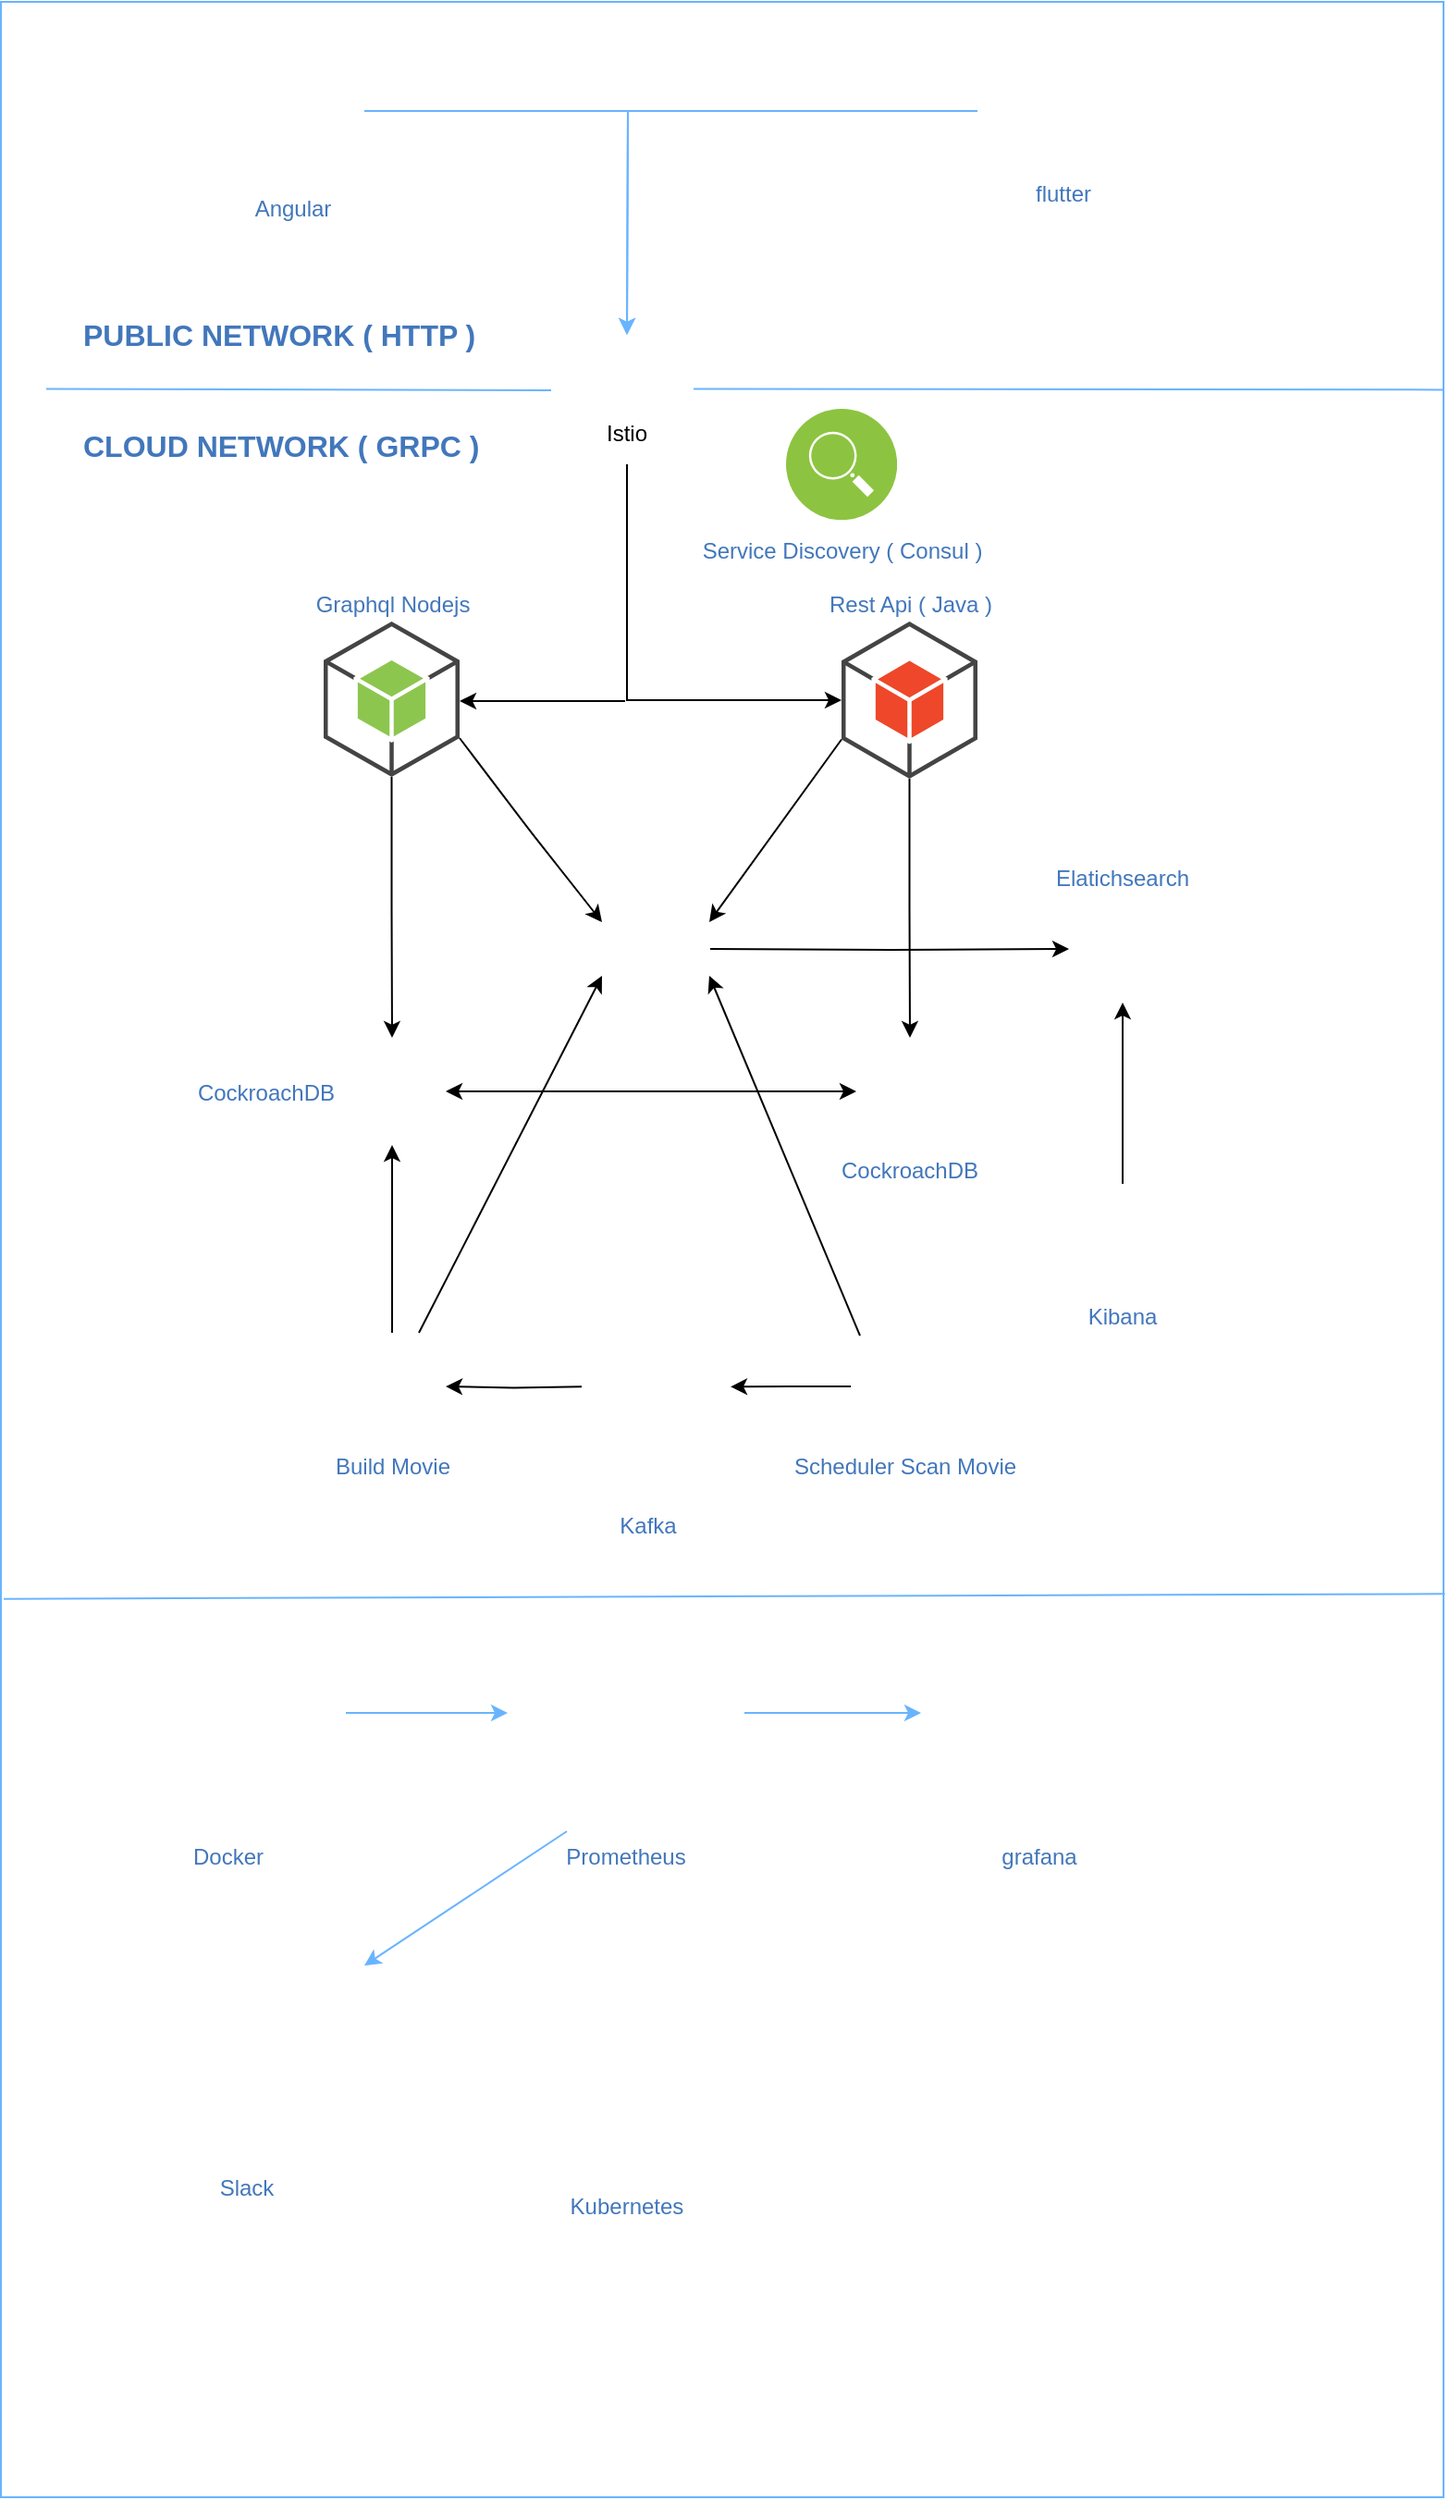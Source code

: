 <mxfile pages="1" version="11.2.8" type="github"><diagram id="mKVIipxxA3U3Q7-c87Y9" name="Page-2"><mxGraphModel dx="946" dy="645" grid="1" gridSize="10" guides="1" tooltips="1" connect="1" arrows="1" fold="1" page="1" pageScale="1" pageWidth="850" pageHeight="1100" math="0" shadow="0"><root><mxCell id="yDMJpdNsDjcybsOvL0-P-0"/><mxCell id="yDMJpdNsDjcybsOvL0-P-1" parent="yDMJpdNsDjcybsOvL0-P-0"/><mxCell id="ZiHl_1R7DS_e9fuPztNr-27" style="edgeStyle=orthogonalEdgeStyle;rounded=0;orthogonalLoop=1;jettySize=auto;html=1;fontColor=#4277BB;" parent="yDMJpdNsDjcybsOvL0-P-1" source="GLqvqQTKoE3A-Dq6Dt3d-77" target="ZiHl_1R7DS_e9fuPztNr-17" edge="1"><mxGeometry relative="1" as="geometry"/></mxCell><mxCell id="GLqvqQTKoE3A-Dq6Dt3d-77" value="Rest Api ( Java )" style="outlineConnect=0;dashed=0;verticalLabelPosition=top;verticalAlign=bottom;align=center;html=1;shape=mxgraph.aws3.android;fillColor=#EE472A;gradientColor=none;labelPosition=center;fontColor=#4277BB;" parent="yDMJpdNsDjcybsOvL0-P-1" vertex="1"><mxGeometry x="477" y="445" width="73.5" height="85" as="geometry"/></mxCell><mxCell id="ZiHl_1R7DS_e9fuPztNr-25" style="edgeStyle=orthogonalEdgeStyle;rounded=0;orthogonalLoop=1;jettySize=auto;html=1;entryX=0.5;entryY=0;entryDx=0;entryDy=0;fontColor=#4277BB;" parent="yDMJpdNsDjcybsOvL0-P-1" source="GLqvqQTKoE3A-Dq6Dt3d-78" target="ZiHl_1R7DS_e9fuPztNr-13" edge="1"><mxGeometry relative="1" as="geometry"/></mxCell><mxCell id="GLqvqQTKoE3A-Dq6Dt3d-78" value="Graphql Nodejs" style="outlineConnect=0;dashed=0;verticalLabelPosition=top;verticalAlign=bottom;align=center;html=1;shape=mxgraph.aws3.android;fillColor=#8CC64F;gradientColor=none;labelPosition=center;fontColor=#4277BB;" parent="yDMJpdNsDjcybsOvL0-P-1" vertex="1"><mxGeometry x="197" y="445" width="73.5" height="84" as="geometry"/></mxCell><mxCell id="ZiHl_1R7DS_e9fuPztNr-0" value="Service Discovery ( Consul )" style="aspect=fixed;perimeter=ellipsePerimeter;html=1;align=center;shadow=0;dashed=0;fontColor=#4277BB;labelBackgroundColor=#ffffff;fontSize=12;spacingTop=3;image;image=img/lib/ibm/infrastructure/service_discovery_configuration.svg;" parent="yDMJpdNsDjcybsOvL0-P-1" vertex="1"><mxGeometry x="447" y="330" width="60" height="60" as="geometry"/></mxCell><mxCell id="ZiHl_1R7DS_e9fuPztNr-11" style="edgeStyle=orthogonalEdgeStyle;rounded=0;orthogonalLoop=1;jettySize=auto;html=1;fontColor=#4277BB;" parent="yDMJpdNsDjcybsOvL0-P-1" target="ZiHl_1R7DS_e9fuPztNr-10" edge="1"><mxGeometry relative="1" as="geometry"><mxPoint x="336.5" y="858.667" as="sourcePoint"/></mxGeometry></mxCell><mxCell id="ZiHl_1R7DS_e9fuPztNr-9" style="edgeStyle=orthogonalEdgeStyle;rounded=0;orthogonalLoop=1;jettySize=auto;html=1;entryX=1;entryY=0.5;entryDx=0;entryDy=0;fontColor=#4277BB;" parent="yDMJpdNsDjcybsOvL0-P-1" source="ZiHl_1R7DS_e9fuPztNr-8" edge="1"><mxGeometry relative="1" as="geometry"><mxPoint x="417" y="858.667" as="targetPoint"/></mxGeometry></mxCell><mxCell id="ZiHl_1R7DS_e9fuPztNr-8" value="Scheduler Scan Movie" style="shape=image;html=1;verticalAlign=top;verticalLabelPosition=bottom;labelBackgroundColor=#ffffff;imageAspect=0;aspect=fixed;image=https://cdn4.iconfinder.com/data/icons/logos-brands-5/24/go-128.png;fontColor=#4277BB;" parent="yDMJpdNsDjcybsOvL0-P-1" vertex="1"><mxGeometry x="482" y="829.5" width="58" height="58" as="geometry"/></mxCell><mxCell id="ZiHl_1R7DS_e9fuPztNr-14" style="edgeStyle=orthogonalEdgeStyle;rounded=0;orthogonalLoop=1;jettySize=auto;html=1;entryX=0.5;entryY=1;entryDx=0;entryDy=0;fontColor=#4277BB;" parent="yDMJpdNsDjcybsOvL0-P-1" source="ZiHl_1R7DS_e9fuPztNr-10" target="ZiHl_1R7DS_e9fuPztNr-13" edge="1"><mxGeometry relative="1" as="geometry"/></mxCell><mxCell id="ZiHl_1R7DS_e9fuPztNr-10" value="Build Movie" style="shape=image;html=1;verticalAlign=top;verticalLabelPosition=bottom;labelBackgroundColor=#ffffff;imageAspect=0;aspect=fixed;image=https://cdn4.iconfinder.com/data/icons/logos-brands-5/24/go-128.png;fontColor=#4277BB;" parent="yDMJpdNsDjcybsOvL0-P-1" vertex="1"><mxGeometry x="205" y="829.5" width="58" height="58" as="geometry"/></mxCell><mxCell id="ZiHl_1R7DS_e9fuPztNr-13" value="CockroachDB" style="shape=image;verticalLabelPosition=middle;verticalAlign=middle;imageAspect=0;image=https://upload.wikimedia.org/wikipedia/en/thumb/3/31/Cockroach_Labs_Logo.png/220px-Cockroach_Labs_Logo.png;labelPosition=left;align=right;fontColor=#4277BB;" parent="yDMJpdNsDjcybsOvL0-P-1" vertex="1"><mxGeometry x="205" y="670" width="58" height="58" as="geometry"/></mxCell><mxCell id="ZiHl_1R7DS_e9fuPztNr-17" value="CockroachDB" style="shape=image;verticalLabelPosition=bottom;verticalAlign=top;imageAspect=0;image=https://upload.wikimedia.org/wikipedia/en/thumb/3/31/Cockroach_Labs_Logo.png/220px-Cockroach_Labs_Logo.png;fontColor=#4277BB;" parent="yDMJpdNsDjcybsOvL0-P-1" vertex="1"><mxGeometry x="485" y="670" width="58" height="58" as="geometry"/></mxCell><mxCell id="ZiHl_1R7DS_e9fuPztNr-44" style="edgeStyle=orthogonalEdgeStyle;rounded=0;orthogonalLoop=1;jettySize=auto;html=1;exitX=1;exitY=0.5;exitDx=0;exitDy=0;fontColor=#4277BB;" parent="yDMJpdNsDjcybsOvL0-P-1" target="ZiHl_1R7DS_e9fuPztNr-43" edge="1"><mxGeometry relative="1" as="geometry"><mxPoint x="406" y="622" as="sourcePoint"/></mxGeometry></mxCell><mxCell id="ZiHl_1R7DS_e9fuPztNr-38" value="" style="endArrow=classic;html=1;exitX=1;exitY=0.75;exitDx=0;exitDy=0;exitPerimeter=0;entryX=0;entryY=0.25;entryDx=0;entryDy=0;fontColor=#4277BB;" parent="yDMJpdNsDjcybsOvL0-P-1" source="GLqvqQTKoE3A-Dq6Dt3d-78" edge="1"><mxGeometry width="50" height="50" relative="1" as="geometry"><mxPoint x="190" y="980" as="sourcePoint"/><mxPoint x="347.5" y="607.5" as="targetPoint"/><Array as="points"><mxPoint x="310" y="560"/></Array></mxGeometry></mxCell><mxCell id="ZiHl_1R7DS_e9fuPztNr-39" value="" style="endArrow=classic;html=1;exitX=0;exitY=0.75;exitDx=0;exitDy=0;exitPerimeter=0;entryX=1;entryY=0.25;entryDx=0;entryDy=0;fontColor=#4277BB;" parent="yDMJpdNsDjcybsOvL0-P-1" source="GLqvqQTKoE3A-Dq6Dt3d-77" edge="1"><mxGeometry width="50" height="50" relative="1" as="geometry"><mxPoint x="190" y="980" as="sourcePoint"/><mxPoint x="405.5" y="607.5" as="targetPoint"/></mxGeometry></mxCell><mxCell id="ZiHl_1R7DS_e9fuPztNr-41" value="" style="endArrow=classic;html=1;exitX=0.75;exitY=0;exitDx=0;exitDy=0;entryX=0;entryY=0.75;entryDx=0;entryDy=0;fontColor=#4277BB;" parent="yDMJpdNsDjcybsOvL0-P-1" source="ZiHl_1R7DS_e9fuPztNr-10" edge="1"><mxGeometry width="50" height="50" relative="1" as="geometry"><mxPoint x="290" y="820" as="sourcePoint"/><mxPoint x="347.5" y="636.5" as="targetPoint"/></mxGeometry></mxCell><mxCell id="ZiHl_1R7DS_e9fuPztNr-42" value="" style="endArrow=classic;html=1;exitX=0.086;exitY=0.026;exitDx=0;exitDy=0;exitPerimeter=0;entryX=1;entryY=0.75;entryDx=0;entryDy=0;fontColor=#4277BB;" parent="yDMJpdNsDjcybsOvL0-P-1" source="ZiHl_1R7DS_e9fuPztNr-8" edge="1"><mxGeometry width="50" height="50" relative="1" as="geometry"><mxPoint x="450" y="840" as="sourcePoint"/><mxPoint x="405.5" y="636.5" as="targetPoint"/></mxGeometry></mxCell><mxCell id="ZiHl_1R7DS_e9fuPztNr-43" value="Elatichsearch" style="shape=image;verticalLabelPosition=top;verticalAlign=bottom;imageAspect=0;image=https://4.bp.blogspot.com/-SeZlk6ey3Aw/XJa096EkL8I/AAAAAAAAJaE/DJQojQEZoJ8JN9bJciFeUj57xOKldzD2ACK4BGAYYCw/s1600/logo%2Belastic%2Bsearch%2Bicon.png;labelPosition=center;align=center;fontColor=#4277BB;" parent="yDMJpdNsDjcybsOvL0-P-1" vertex="1"><mxGeometry x="600" y="593" width="58" height="58" as="geometry"/></mxCell><mxCell id="ZiHl_1R7DS_e9fuPztNr-45" value="Kibana&#10;" style="shape=image;verticalLabelPosition=bottom;verticalAlign=top;imageAspect=0;image=https://3.bp.blogspot.com/-JCZ7s-OSCHE/XJaylDDOUQI/AAAAAAAAJZs/oW0dDzXnUqQXpfjvQjbsOG4q5T9gWzSEACK4BGAYYCw/s1600/logo%2Belastic%2Bkibana%2Bicon.png;fontColor=#4277BB;" parent="yDMJpdNsDjcybsOvL0-P-1" vertex="1"><mxGeometry x="600" y="749" width="58" height="58" as="geometry"/></mxCell><mxCell id="ZiHl_1R7DS_e9fuPztNr-47" value="" style="endArrow=classic;html=1;exitX=0.5;exitY=0;exitDx=0;exitDy=0;entryX=0.5;entryY=1;entryDx=0;entryDy=0;fontColor=#4277BB;" parent="yDMJpdNsDjcybsOvL0-P-1" source="ZiHl_1R7DS_e9fuPztNr-45" target="ZiHl_1R7DS_e9fuPztNr-43" edge="1"><mxGeometry width="50" height="50" relative="1" as="geometry"><mxPoint x="610" y="770" as="sourcePoint"/><mxPoint x="660" y="720" as="targetPoint"/></mxGeometry></mxCell><mxCell id="ZiHl_1R7DS_e9fuPztNr-48" value="" style="endArrow=classic;startArrow=classic;html=1;fontColor=#4277BB;" parent="yDMJpdNsDjcybsOvL0-P-1" source="ZiHl_1R7DS_e9fuPztNr-13" target="ZiHl_1R7DS_e9fuPztNr-17" edge="1"><mxGeometry width="50" height="50" relative="1" as="geometry"><mxPoint x="250" y="750" as="sourcePoint"/><mxPoint x="300" y="700" as="targetPoint"/></mxGeometry></mxCell><mxCell id="ZiHl_1R7DS_e9fuPztNr-53" value="" style="rounded=0;whiteSpace=wrap;html=1;fillColor=none;strokeColor=#69B4FF;direction=east;fontColor=#4277BB;" parent="yDMJpdNsDjcybsOvL0-P-1" vertex="1"><mxGeometry x="22.5" y="110" width="780" height="1349" as="geometry"/></mxCell><mxCell id="FYSSTE9fkL6DJCL64GMX-0" value="CLOUD NETWORK ( GRPC )" style="text;html=1;align=left;verticalAlign=middle;fontColor=#4277BB;shadow=0;dashed=0;strokeColor=none;fillColor=none;labelBackgroundColor=none;fontStyle=1;fontSize=16;spacingLeft=5;" parent="yDMJpdNsDjcybsOvL0-P-1" vertex="1"><mxGeometry x="60" y="340" width="190" height="20" as="geometry"/></mxCell><mxCell id="FYSSTE9fkL6DJCL64GMX-1" value="" style="endArrow=none;html=1;exitX=-0.002;exitY=0.209;exitDx=0;exitDy=0;exitPerimeter=0;strokeColor=#69B4FF;entryX=1.008;entryY=0.164;entryDx=0;entryDy=0;entryPerimeter=0;fontColor=#4277BB;" parent="yDMJpdNsDjcybsOvL0-P-1" edge="1"><mxGeometry width="50" height="50" relative="1" as="geometry"><mxPoint x="396.992" y="319.23" as="sourcePoint"/><mxPoint x="802.532" y="319.692" as="targetPoint"/></mxGeometry></mxCell><mxCell id="pcVlHhWZA3tzY2xM2Zzr-0" value="PUBLIC NETWORK ( HTTP )" style="text;html=1;align=left;verticalAlign=middle;fontColor=#4277BB;shadow=0;dashed=0;strokeColor=none;fillColor=none;labelBackgroundColor=none;fontStyle=1;fontSize=16;spacingLeft=5;" parent="yDMJpdNsDjcybsOvL0-P-1" vertex="1"><mxGeometry x="60" y="280" width="170" height="20" as="geometry"/></mxCell><mxCell id="d334nkCPpJTy_ZDReI2E-2" value="" style="endArrow=none;html=1;strokeColor=#69B4FF;entryX=1.001;entryY=0.638;entryDx=0;entryDy=0;entryPerimeter=0;exitX=0.002;exitY=0.64;exitDx=0;exitDy=0;exitPerimeter=0;fontColor=#4277BB;" parent="yDMJpdNsDjcybsOvL0-P-1" source="ZiHl_1R7DS_e9fuPztNr-53" target="ZiHl_1R7DS_e9fuPztNr-53" edge="1"><mxGeometry width="50" height="50" relative="1" as="geometry"><mxPoint x="100" y="938" as="sourcePoint"/><mxPoint x="740" y="941" as="targetPoint"/><Array as="points"/></mxGeometry></mxCell><mxCell id="d334nkCPpJTy_ZDReI2E-10" style="edgeStyle=orthogonalEdgeStyle;rounded=0;orthogonalLoop=1;jettySize=auto;html=1;exitX=1;exitY=0.5;exitDx=0;exitDy=0;entryX=0;entryY=0.5;entryDx=0;entryDy=0;strokeColor=#69B4FF;fontColor=#4277BB;" parent="yDMJpdNsDjcybsOvL0-P-1" source="d334nkCPpJTy_ZDReI2E-3" target="d334nkCPpJTy_ZDReI2E-9" edge="1"><mxGeometry relative="1" as="geometry"/></mxCell><mxCell id="d334nkCPpJTy_ZDReI2E-3" value="Docker" style="shape=image;html=1;verticalAlign=top;verticalLabelPosition=bottom;labelBackgroundColor=#ffffff;imageAspect=0;aspect=fixed;image=https://cdn3.iconfinder.com/data/icons/logos-and-brands-adobe/512/97_Docker-128.png;strokeColor=#69B4FF;fillColor=none;fontColor=#4277BB;" parent="yDMJpdNsDjcybsOvL0-P-1" vertex="1"><mxGeometry x="81" y="971" width="128" height="128" as="geometry"/></mxCell><mxCell id="d334nkCPpJTy_ZDReI2E-14" style="edgeStyle=orthogonalEdgeStyle;rounded=0;orthogonalLoop=1;jettySize=auto;html=1;entryX=0;entryY=0.5;entryDx=0;entryDy=0;strokeColor=#69B4FF;fontColor=#4277BB;" parent="yDMJpdNsDjcybsOvL0-P-1" source="d334nkCPpJTy_ZDReI2E-9" target="d334nkCPpJTy_ZDReI2E-11" edge="1"><mxGeometry relative="1" as="geometry"/></mxCell><mxCell id="d334nkCPpJTy_ZDReI2E-9" value="Prometheus" style="shape=image;verticalLabelPosition=bottom;verticalAlign=top;imageAspect=0;image=https://upload.wikimedia.org/wikipedia/en/thumb/3/38/Prometheus_software_logo.svg/220px-Prometheus_software_logo.svg.png;strokeColor=#69B4FF;fillColor=none;fontColor=#4277BB;" parent="yDMJpdNsDjcybsOvL0-P-1" vertex="1"><mxGeometry x="296.5" y="971" width="128" height="128" as="geometry"/></mxCell><mxCell id="d334nkCPpJTy_ZDReI2E-11" value="grafana" style="shape=image;verticalLabelPosition=bottom;verticalAlign=top;imageAspect=0;image=https://seeklogo.com/images/G/grafana-logo-15BA0AFA8A-seeklogo.com.png;strokeColor=#69B4FF;fillColor=none;fontColor=#4277BB;" parent="yDMJpdNsDjcybsOvL0-P-1" vertex="1"><mxGeometry x="520" y="971" width="128" height="128" as="geometry"/></mxCell><mxCell id="d334nkCPpJTy_ZDReI2E-13" value="" style="endArrow=none;html=1;exitX=-0.002;exitY=0.209;exitDx=0;exitDy=0;exitPerimeter=0;strokeColor=#69B4FF;fontColor=#4277BB;" parent="yDMJpdNsDjcybsOvL0-P-1" edge="1"><mxGeometry width="50" height="50" relative="1" as="geometry"><mxPoint x="46.992" y="319.23" as="sourcePoint"/><mxPoint x="320" y="320" as="targetPoint"/></mxGeometry></mxCell><mxCell id="d334nkCPpJTy_ZDReI2E-15" value="Slack" style="shape=image;html=1;verticalAlign=top;verticalLabelPosition=bottom;labelBackgroundColor=#ffffff;imageAspect=0;aspect=fixed;image=https://cdn3.iconfinder.com/data/icons/social-network-30/512/social-08-128.png;strokeColor=#69B4FF;fillColor=none;fontColor=#4277BB;" parent="yDMJpdNsDjcybsOvL0-P-1" vertex="1"><mxGeometry x="91" y="1150" width="128" height="128" as="geometry"/></mxCell><mxCell id="d334nkCPpJTy_ZDReI2E-16" value="" style="endArrow=classic;html=1;strokeColor=#69B4FF;exitX=0.25;exitY=1;exitDx=0;exitDy=0;fontColor=#4277BB;" parent="yDMJpdNsDjcybsOvL0-P-1" source="d334nkCPpJTy_ZDReI2E-9" target="d334nkCPpJTy_ZDReI2E-15" edge="1"><mxGeometry width="50" height="50" relative="1" as="geometry"><mxPoint x="380" y="1220" as="sourcePoint"/><mxPoint x="430" y="1170" as="targetPoint"/></mxGeometry></mxCell><mxCell id="d334nkCPpJTy_ZDReI2E-17" value="Kubernetes" style="shape=image;verticalLabelPosition=bottom;verticalAlign=top;imageAspect=0;image=https://upload.wikimedia.org/wikipedia/en/0/00/Kubernetes_%28container_engine%29.png;strokeColor=#69B4FF;fillColor=none;fontColor=#4277BB;" parent="yDMJpdNsDjcybsOvL0-P-1" vertex="1"><mxGeometry x="297" y="1160" width="128" height="128" as="geometry"/></mxCell><mxCell id="d334nkCPpJTy_ZDReI2E-21" style="edgeStyle=orthogonalEdgeStyle;rounded=0;orthogonalLoop=1;jettySize=auto;html=1;strokeColor=#69B4FF;fontColor=#4277BB;" parent="yDMJpdNsDjcybsOvL0-P-1" source="d334nkCPpJTy_ZDReI2E-18" edge="1"><mxGeometry relative="1" as="geometry"><mxPoint x="361" y="290" as="targetPoint"/></mxGeometry></mxCell><mxCell id="d334nkCPpJTy_ZDReI2E-18" value="flutter" style="shape=image;verticalLabelPosition=bottom;verticalAlign=top;imageAspect=0;image=https://flutterappdev.com/wp-content/uploads/2019/01/Screen-Shot-2019-01-25-at-12.54.42-PM.png;strokeColor=#69B4FF;fillColor=none;fontColor=#4277BB;" parent="yDMJpdNsDjcybsOvL0-P-1" vertex="1"><mxGeometry x="550.5" y="138" width="93" height="62" as="geometry"/></mxCell><mxCell id="d334nkCPpJTy_ZDReI2E-23" style="edgeStyle=orthogonalEdgeStyle;rounded=0;orthogonalLoop=1;jettySize=auto;html=1;entryX=0.5;entryY=0;entryDx=0;entryDy=0;strokeColor=#69B4FF;fontColor=#4277BB;" parent="yDMJpdNsDjcybsOvL0-P-1" source="d334nkCPpJTy_ZDReI2E-22" edge="1"><mxGeometry relative="1" as="geometry"><mxPoint x="361" y="290" as="targetPoint"/></mxGeometry></mxCell><mxCell id="d334nkCPpJTy_ZDReI2E-22" value="Angular" style="shape=image;html=1;verticalAlign=top;verticalLabelPosition=bottom;labelBackgroundColor=#ffffff;imageAspect=0;aspect=fixed;image=https://cdn4.iconfinder.com/data/icons/logos-and-brands/512/21_Angular_logo_logos-128.png;strokeColor=#69B4FF;fillColor=none;fontColor=#4277BB;" parent="yDMJpdNsDjcybsOvL0-P-1" vertex="1"><mxGeometry x="141" y="130" width="78" height="78" as="geometry"/></mxCell><mxCell id="C2aFDbEz-v3wyoqYgAlx-1" value="Kafka" style="shape=image;verticalLabelPosition=bottom;verticalAlign=top;imageAspect=0;image=https://upload.wikimedia.org/wikipedia/commons/thumb/0/05/Apache_kafka.svg/220px-Apache_kafka.svg.png;aspect=fixed;fontColor=#4277BB;" parent="yDMJpdNsDjcybsOvL0-P-1" vertex="1"><mxGeometry x="332.5" y="790" width="80" height="129.82" as="geometry"/></mxCell><mxCell id="joS1mmafLOmiS0aK8rmb-1" value="" style="shape=image;verticalLabelPosition=bottom;verticalAlign=top;imageAspect=0;image=https://raw.githubusercontent.com/fluent/fluentd-docs/master/public/logo/Fluentd_square.png;aspect=fixed;" parent="yDMJpdNsDjcybsOvL0-P-1" vertex="1"><mxGeometry x="350.5" y="599.5" width="48" height="42.81" as="geometry"/></mxCell><mxCell id="vY-N0d4tzraSTMr6CFlY-6" style="edgeStyle=orthogonalEdgeStyle;rounded=0;orthogonalLoop=1;jettySize=auto;html=1;entryX=0;entryY=0.5;entryDx=0;entryDy=0;entryPerimeter=0;" edge="1" parent="yDMJpdNsDjcybsOvL0-P-1" target="GLqvqQTKoE3A-Dq6Dt3d-77"><mxGeometry relative="1" as="geometry"><mxPoint x="361" y="360" as="sourcePoint"/><Array as="points"><mxPoint x="361" y="488"/></Array></mxGeometry></mxCell><mxCell id="vY-N0d4tzraSTMr6CFlY-1" value="Istio&#10;" style="shape=image;verticalLabelPosition=bottom;verticalAlign=top;imageAspect=0;image=https://www.firehydrant.io/wp-content/uploads/2019/05/istio-logo.png;aspect=fixed;" vertex="1" parent="yDMJpdNsDjcybsOvL0-P-1"><mxGeometry x="343.5" y="291.5" width="35" height="37.78" as="geometry"/></mxCell><mxCell id="vY-N0d4tzraSTMr6CFlY-7" value="" style="endArrow=classic;html=1;entryX=1;entryY=0.5;entryDx=0;entryDy=0;entryPerimeter=0;" edge="1" parent="yDMJpdNsDjcybsOvL0-P-1"><mxGeometry width="50" height="50" relative="1" as="geometry"><mxPoint x="360" y="488" as="sourcePoint"/><mxPoint x="270.5" y="488" as="targetPoint"/></mxGeometry></mxCell></root></mxGraphModel></diagram></mxfile>